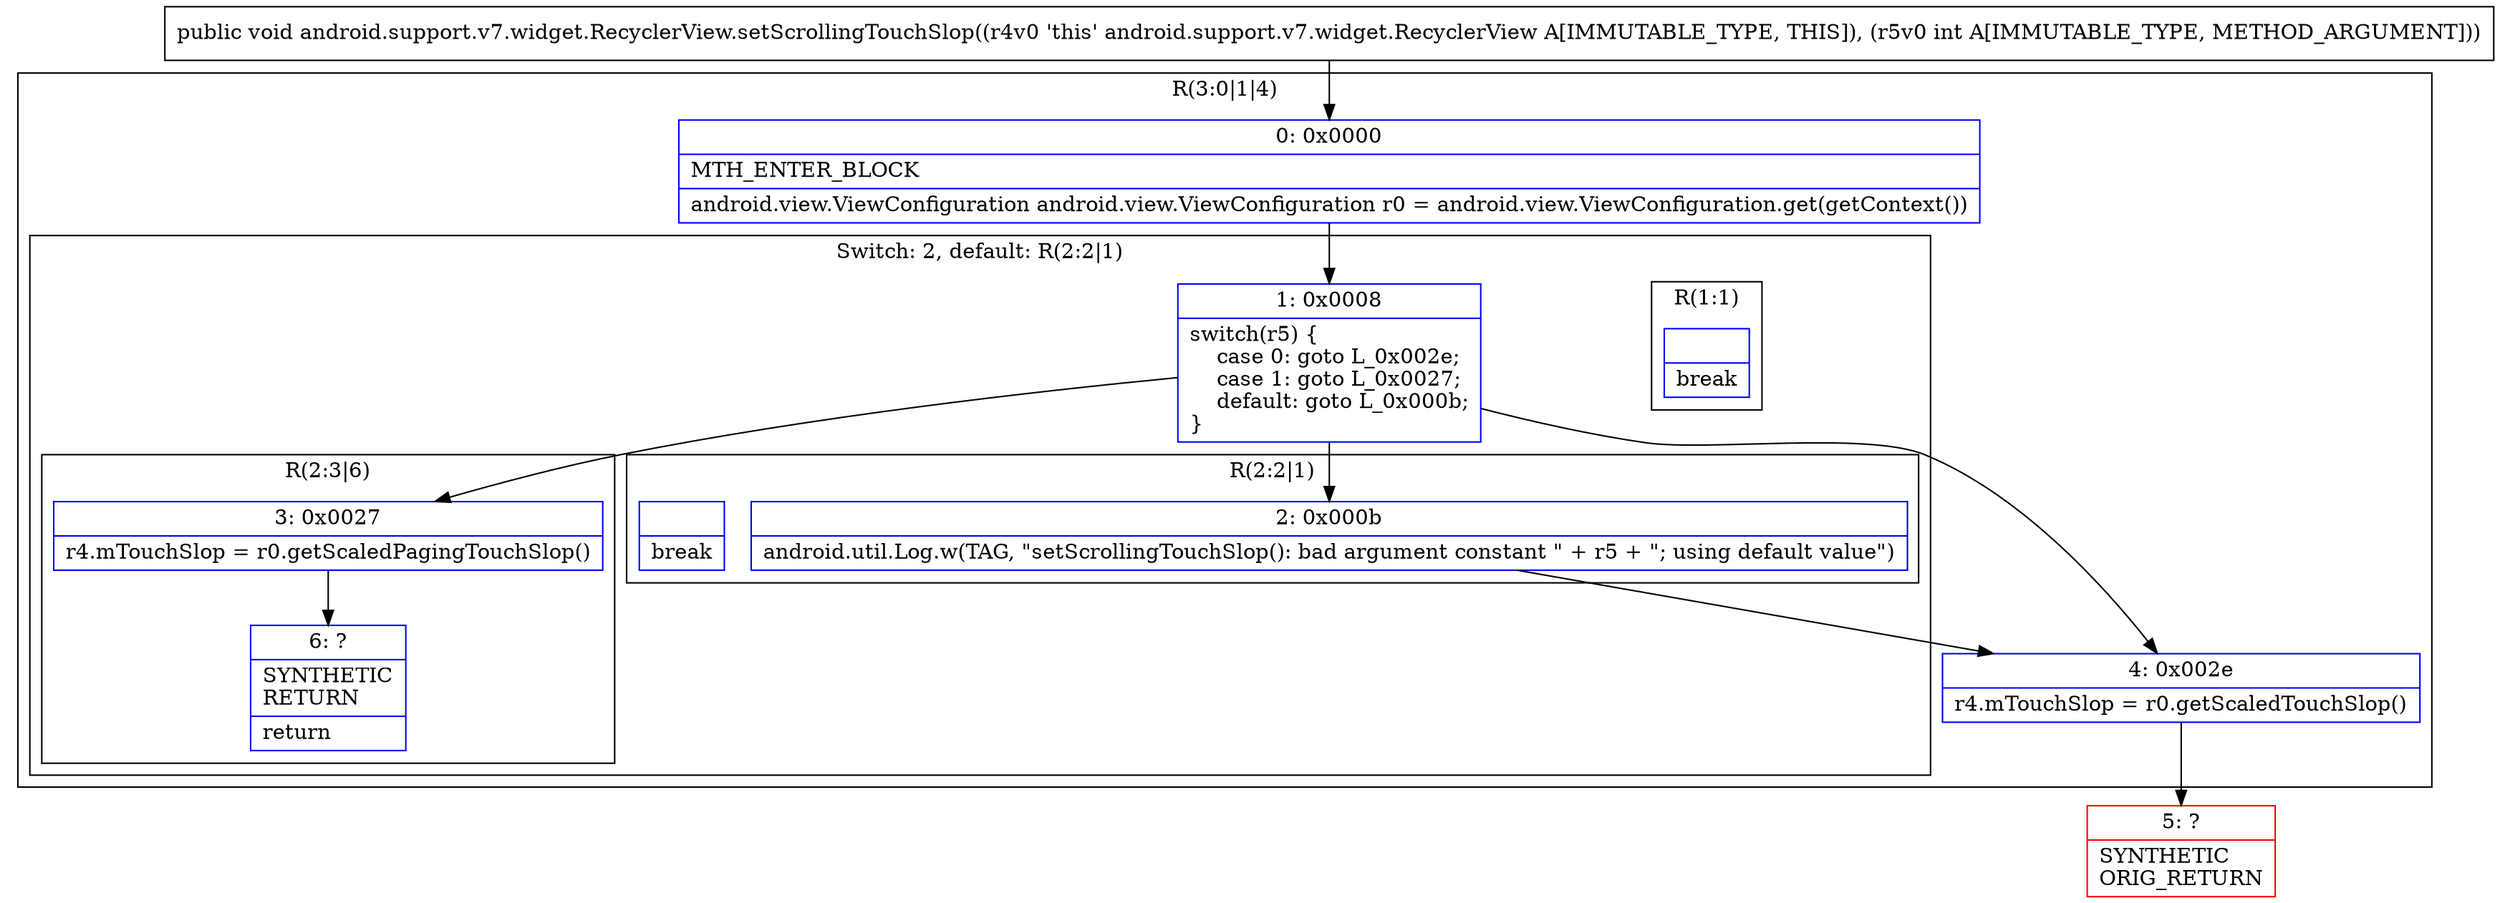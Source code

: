 digraph "CFG forandroid.support.v7.widget.RecyclerView.setScrollingTouchSlop(I)V" {
subgraph cluster_Region_1127192849 {
label = "R(3:0|1|4)";
node [shape=record,color=blue];
Node_0 [shape=record,label="{0\:\ 0x0000|MTH_ENTER_BLOCK\l|android.view.ViewConfiguration android.view.ViewConfiguration r0 = android.view.ViewConfiguration.get(getContext())\l}"];
subgraph cluster_SwitchRegion_1276017101 {
label = "Switch: 2, default: R(2:2|1)";
node [shape=record,color=blue];
Node_1 [shape=record,label="{1\:\ 0x0008|switch(r5) \{\l    case 0: goto L_0x002e;\l    case 1: goto L_0x0027;\l    default: goto L_0x000b;\l\}\l}"];
subgraph cluster_Region_1791560407 {
label = "R(1:1)";
node [shape=record,color=blue];
Node_InsnContainer_1852929633 [shape=record,label="{|break\l}"];
}
subgraph cluster_Region_1546892506 {
label = "R(2:3|6)";
node [shape=record,color=blue];
Node_3 [shape=record,label="{3\:\ 0x0027|r4.mTouchSlop = r0.getScaledPagingTouchSlop()\l}"];
Node_6 [shape=record,label="{6\:\ ?|SYNTHETIC\lRETURN\l|return\l}"];
}
subgraph cluster_Region_2054777374 {
label = "R(2:2|1)";
node [shape=record,color=blue];
Node_2 [shape=record,label="{2\:\ 0x000b|android.util.Log.w(TAG, \"setScrollingTouchSlop(): bad argument constant \" + r5 + \"; using default value\")\l}"];
Node_InsnContainer_1158067341 [shape=record,label="{|break\l}"];
}
}
Node_4 [shape=record,label="{4\:\ 0x002e|r4.mTouchSlop = r0.getScaledTouchSlop()\l}"];
}
Node_5 [shape=record,color=red,label="{5\:\ ?|SYNTHETIC\lORIG_RETURN\l}"];
MethodNode[shape=record,label="{public void android.support.v7.widget.RecyclerView.setScrollingTouchSlop((r4v0 'this' android.support.v7.widget.RecyclerView A[IMMUTABLE_TYPE, THIS]), (r5v0 int A[IMMUTABLE_TYPE, METHOD_ARGUMENT])) }"];
MethodNode -> Node_0;
Node_0 -> Node_1;
Node_1 -> Node_2;
Node_1 -> Node_3;
Node_1 -> Node_4;
Node_3 -> Node_6;
Node_2 -> Node_4;
Node_4 -> Node_5;
}

